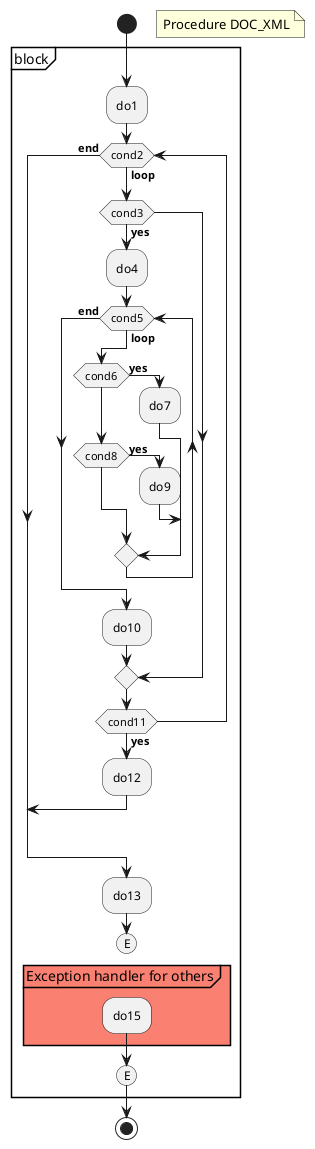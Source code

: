 {
  "sha1": "6vo8dw2jctaq60trqnqyy6zyr2jefa0",
  "insertion": {
    "when": "2024-05-30T20:48:21.062Z",
    "url": "https://forum.plantuml.net/10545/vertical-if-composition-bug",
    "user": "plantuml@gmail.com"
  }
}
@startuml
!pragma useVerticalIf on
start
floating note right: Procedure DOC_XML
partition "block" {
:do1;
WHILE (cond2) is (**loop**)
IF (cond3) THEN (**yes**)
:do4;
WHILE (cond5) is (**loop**)
IF (cond6) THEN (**yes**)
:do7;
ELSEIF (cond8) THEN (**yes**)
:do9;
ENDIF
ENDWHILE (**end**)
:do10;
ENDIF
IF (cond11) THEN (**yes**)
:do12;
break
ENDIF
ENDWHILE (**end**)
:do13;
(E)
detach
partition "Exception handler for others" #Salmon {
:do15;
}
(E)
}

stop
@enduml
